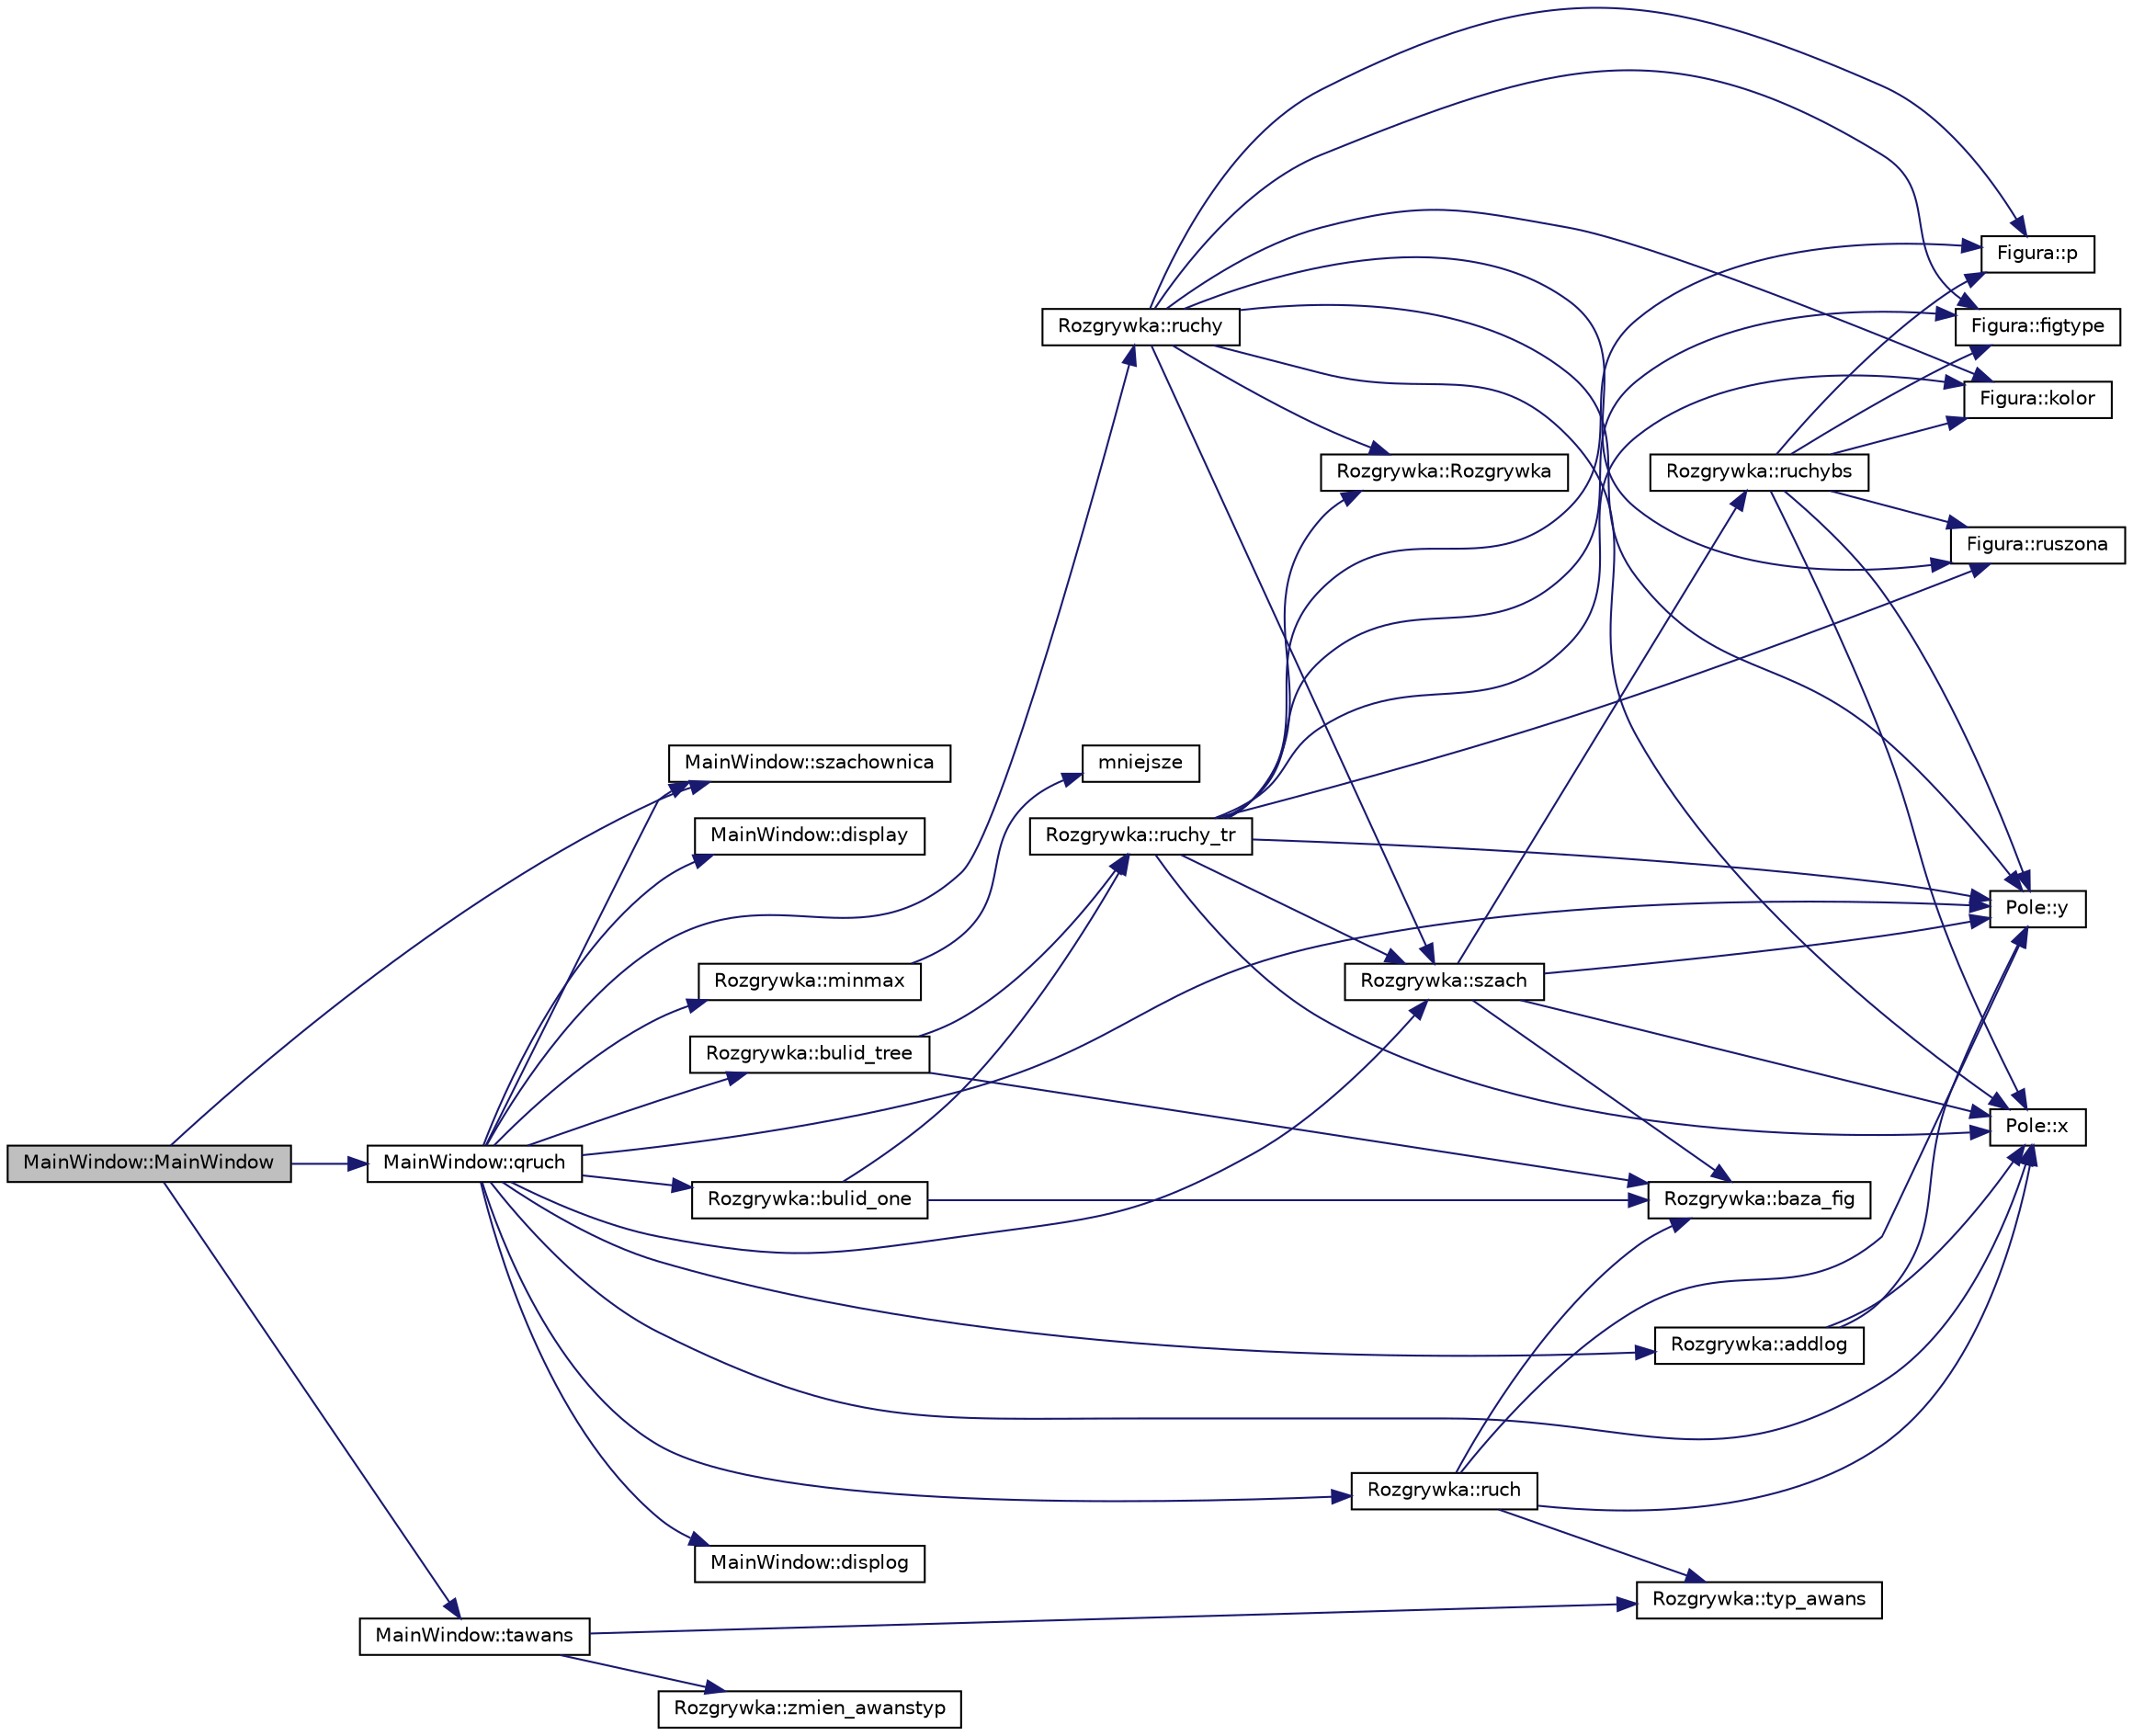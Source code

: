 digraph G
{
  edge [fontname="Helvetica",fontsize="10",labelfontname="Helvetica",labelfontsize="10"];
  node [fontname="Helvetica",fontsize="10",shape=record];
  rankdir="LR";
  Node1 [label="MainWindow::MainWindow",height=0.2,width=0.4,color="black", fillcolor="grey75", style="filled" fontcolor="black"];
  Node1 -> Node2 [color="midnightblue",fontsize="10",style="solid",fontname="Helvetica"];
  Node2 [label="MainWindow::qruch",height=0.2,width=0.4,color="black", fillcolor="white", style="filled",URL="$class_main_window.html#ad3e1191b4be0b343cdb2e246c9d11249",tooltip="Definicja funkcji reprezentująca wykonywane ruchy przez figury."];
  Node2 -> Node3 [color="midnightblue",fontsize="10",style="solid",fontname="Helvetica"];
  Node3 [label="Pole::x",height=0.2,width=0.4,color="black", fillcolor="white", style="filled",URL="$class_pole.html#a98c066edfecd654b32bb8de07ad5e881"];
  Node2 -> Node4 [color="midnightblue",fontsize="10",style="solid",fontname="Helvetica"];
  Node4 [label="Pole::y",height=0.2,width=0.4,color="black", fillcolor="white", style="filled",URL="$class_pole.html#ae4c64d84a6102c61466f528ba4c23a15"];
  Node2 -> Node5 [color="midnightblue",fontsize="10",style="solid",fontname="Helvetica"];
  Node5 [label="Rozgrywka::ruchy",height=0.2,width=0.4,color="black", fillcolor="white", style="filled",URL="$class_rozgrywka.html#a4ec65bca4344fd3430b20a95b6ae5990"];
  Node5 -> Node6 [color="midnightblue",fontsize="10",style="solid",fontname="Helvetica"];
  Node6 [label="Figura::p",height=0.2,width=0.4,color="black", fillcolor="white", style="filled",URL="$class_figura.html#ac5058dfe52b695fffaa14f1321ad94d1"];
  Node5 -> Node3 [color="midnightblue",fontsize="10",style="solid",fontname="Helvetica"];
  Node5 -> Node4 [color="midnightblue",fontsize="10",style="solid",fontname="Helvetica"];
  Node5 -> Node7 [color="midnightblue",fontsize="10",style="solid",fontname="Helvetica"];
  Node7 [label="Figura::figtype",height=0.2,width=0.4,color="black", fillcolor="white", style="filled",URL="$class_figura.html#ae2e0fe45dd744aa23073ea3435473e6a"];
  Node5 -> Node8 [color="midnightblue",fontsize="10",style="solid",fontname="Helvetica"];
  Node8 [label="Figura::kolor",height=0.2,width=0.4,color="black", fillcolor="white", style="filled",URL="$class_figura.html#a27f2e3dea90096db8ae8b9a7bd37373e"];
  Node5 -> Node9 [color="midnightblue",fontsize="10",style="solid",fontname="Helvetica"];
  Node9 [label="Rozgrywka::Rozgrywka",height=0.2,width=0.4,color="black", fillcolor="white", style="filled",URL="$class_rozgrywka.html#af52c70a887231f981d29958a1813bc1b"];
  Node5 -> Node10 [color="midnightblue",fontsize="10",style="solid",fontname="Helvetica"];
  Node10 [label="Rozgrywka::szach",height=0.2,width=0.4,color="black", fillcolor="white", style="filled",URL="$class_rozgrywka.html#ac3b8130edcb63f1f828e6e613a2cc05c"];
  Node10 -> Node11 [color="midnightblue",fontsize="10",style="solid",fontname="Helvetica"];
  Node11 [label="Rozgrywka::baza_fig",height=0.2,width=0.4,color="black", fillcolor="white", style="filled",URL="$class_rozgrywka.html#abfd6a95d3288f6756092a3fd1f48caea"];
  Node10 -> Node3 [color="midnightblue",fontsize="10",style="solid",fontname="Helvetica"];
  Node10 -> Node4 [color="midnightblue",fontsize="10",style="solid",fontname="Helvetica"];
  Node10 -> Node12 [color="midnightblue",fontsize="10",style="solid",fontname="Helvetica"];
  Node12 [label="Rozgrywka::ruchybs",height=0.2,width=0.4,color="black", fillcolor="white", style="filled",URL="$class_rozgrywka.html#ac50b0a9d83d128bd38b3f71bd161378c"];
  Node12 -> Node6 [color="midnightblue",fontsize="10",style="solid",fontname="Helvetica"];
  Node12 -> Node3 [color="midnightblue",fontsize="10",style="solid",fontname="Helvetica"];
  Node12 -> Node4 [color="midnightblue",fontsize="10",style="solid",fontname="Helvetica"];
  Node12 -> Node7 [color="midnightblue",fontsize="10",style="solid",fontname="Helvetica"];
  Node12 -> Node8 [color="midnightblue",fontsize="10",style="solid",fontname="Helvetica"];
  Node12 -> Node13 [color="midnightblue",fontsize="10",style="solid",fontname="Helvetica"];
  Node13 [label="Figura::ruszona",height=0.2,width=0.4,color="black", fillcolor="white", style="filled",URL="$class_figura.html#aaffdaf6aa965b20fab82f76b56e6b339"];
  Node5 -> Node13 [color="midnightblue",fontsize="10",style="solid",fontname="Helvetica"];
  Node2 -> Node14 [color="midnightblue",fontsize="10",style="solid",fontname="Helvetica"];
  Node14 [label="MainWindow::szachownica",height=0.2,width=0.4,color="black", fillcolor="white", style="filled",URL="$class_main_window.html#a292626aba88863b28c3a44c6f8fff0c8",tooltip="Prototyp funkcji odpowiedzialny za wyglad szachownicy."];
  Node2 -> Node15 [color="midnightblue",fontsize="10",style="solid",fontname="Helvetica"];
  Node15 [label="Rozgrywka::ruch",height=0.2,width=0.4,color="black", fillcolor="white", style="filled",URL="$class_rozgrywka.html#ad60dd1bcf48315390eda98b52f6691d7"];
  Node15 -> Node11 [color="midnightblue",fontsize="10",style="solid",fontname="Helvetica"];
  Node15 -> Node3 [color="midnightblue",fontsize="10",style="solid",fontname="Helvetica"];
  Node15 -> Node4 [color="midnightblue",fontsize="10",style="solid",fontname="Helvetica"];
  Node15 -> Node16 [color="midnightblue",fontsize="10",style="solid",fontname="Helvetica"];
  Node16 [label="Rozgrywka::typ_awans",height=0.2,width=0.4,color="black", fillcolor="white", style="filled",URL="$class_rozgrywka.html#a77dd365868aa43addd6b509a1984fa6c"];
  Node2 -> Node17 [color="midnightblue",fontsize="10",style="solid",fontname="Helvetica"];
  Node17 [label="Rozgrywka::bulid_one",height=0.2,width=0.4,color="black", fillcolor="white", style="filled",URL="$class_rozgrywka.html#a9ce747229d6682ddda26e68046174ed5"];
  Node17 -> Node11 [color="midnightblue",fontsize="10",style="solid",fontname="Helvetica"];
  Node17 -> Node18 [color="midnightblue",fontsize="10",style="solid",fontname="Helvetica"];
  Node18 [label="Rozgrywka::ruchy_tr",height=0.2,width=0.4,color="black", fillcolor="white", style="filled",URL="$class_rozgrywka.html#a645745edda67c70e61ccd6c846ea9548"];
  Node18 -> Node6 [color="midnightblue",fontsize="10",style="solid",fontname="Helvetica"];
  Node18 -> Node3 [color="midnightblue",fontsize="10",style="solid",fontname="Helvetica"];
  Node18 -> Node4 [color="midnightblue",fontsize="10",style="solid",fontname="Helvetica"];
  Node18 -> Node7 [color="midnightblue",fontsize="10",style="solid",fontname="Helvetica"];
  Node18 -> Node8 [color="midnightblue",fontsize="10",style="solid",fontname="Helvetica"];
  Node18 -> Node9 [color="midnightblue",fontsize="10",style="solid",fontname="Helvetica"];
  Node18 -> Node10 [color="midnightblue",fontsize="10",style="solid",fontname="Helvetica"];
  Node18 -> Node13 [color="midnightblue",fontsize="10",style="solid",fontname="Helvetica"];
  Node2 -> Node10 [color="midnightblue",fontsize="10",style="solid",fontname="Helvetica"];
  Node2 -> Node19 [color="midnightblue",fontsize="10",style="solid",fontname="Helvetica"];
  Node19 [label="Rozgrywka::addlog",height=0.2,width=0.4,color="black", fillcolor="white", style="filled",URL="$class_rozgrywka.html#af2a4087f0bf9db16750b40e4d3d74d34"];
  Node19 -> Node3 [color="midnightblue",fontsize="10",style="solid",fontname="Helvetica"];
  Node19 -> Node4 [color="midnightblue",fontsize="10",style="solid",fontname="Helvetica"];
  Node2 -> Node20 [color="midnightblue",fontsize="10",style="solid",fontname="Helvetica"];
  Node20 [label="MainWindow::displog",height=0.2,width=0.4,color="black", fillcolor="white", style="filled",URL="$class_main_window.html#a71ddea5cf91abf6aab0fc21170b7baf3"];
  Node2 -> Node21 [color="midnightblue",fontsize="10",style="solid",fontname="Helvetica"];
  Node21 [label="MainWindow::display",height=0.2,width=0.4,color="black", fillcolor="white", style="filled",URL="$class_main_window.html#a0083b949c18ccf71dcbe37f4258007c0",tooltip="Definicja funkcji reprezentująca ustawienie figur na szachownicy."];
  Node2 -> Node22 [color="midnightblue",fontsize="10",style="solid",fontname="Helvetica"];
  Node22 [label="Rozgrywka::bulid_tree",height=0.2,width=0.4,color="black", fillcolor="white", style="filled",URL="$class_rozgrywka.html#a24317fb3c62860672c260b68d9726cec"];
  Node22 -> Node11 [color="midnightblue",fontsize="10",style="solid",fontname="Helvetica"];
  Node22 -> Node18 [color="midnightblue",fontsize="10",style="solid",fontname="Helvetica"];
  Node2 -> Node23 [color="midnightblue",fontsize="10",style="solid",fontname="Helvetica"];
  Node23 [label="Rozgrywka::minmax",height=0.2,width=0.4,color="black", fillcolor="white", style="filled",URL="$class_rozgrywka.html#a6ea4f58b867e965675a4a7636e7f3214"];
  Node23 -> Node24 [color="midnightblue",fontsize="10",style="solid",fontname="Helvetica"];
  Node24 [label="mniejsze",height=0.2,width=0.4,color="black", fillcolor="white", style="filled",URL="$_szachy_8cpp.html#abded8720b17cf473363a30d9f6435d4e"];
  Node1 -> Node25 [color="midnightblue",fontsize="10",style="solid",fontname="Helvetica"];
  Node25 [label="MainWindow::tawans",height=0.2,width=0.4,color="black", fillcolor="white", style="filled",URL="$class_main_window.html#a4488c49a6f9427c44df99c10e2cbe17f",tooltip="Definicja funkcji reprezentująca wygląd figur."];
  Node25 -> Node16 [color="midnightblue",fontsize="10",style="solid",fontname="Helvetica"];
  Node25 -> Node26 [color="midnightblue",fontsize="10",style="solid",fontname="Helvetica"];
  Node26 [label="Rozgrywka::zmien_awanstyp",height=0.2,width=0.4,color="black", fillcolor="white", style="filled",URL="$class_rozgrywka.html#a5b3772697dbb6f97e642107111adb5a9"];
  Node1 -> Node14 [color="midnightblue",fontsize="10",style="solid",fontname="Helvetica"];
}
